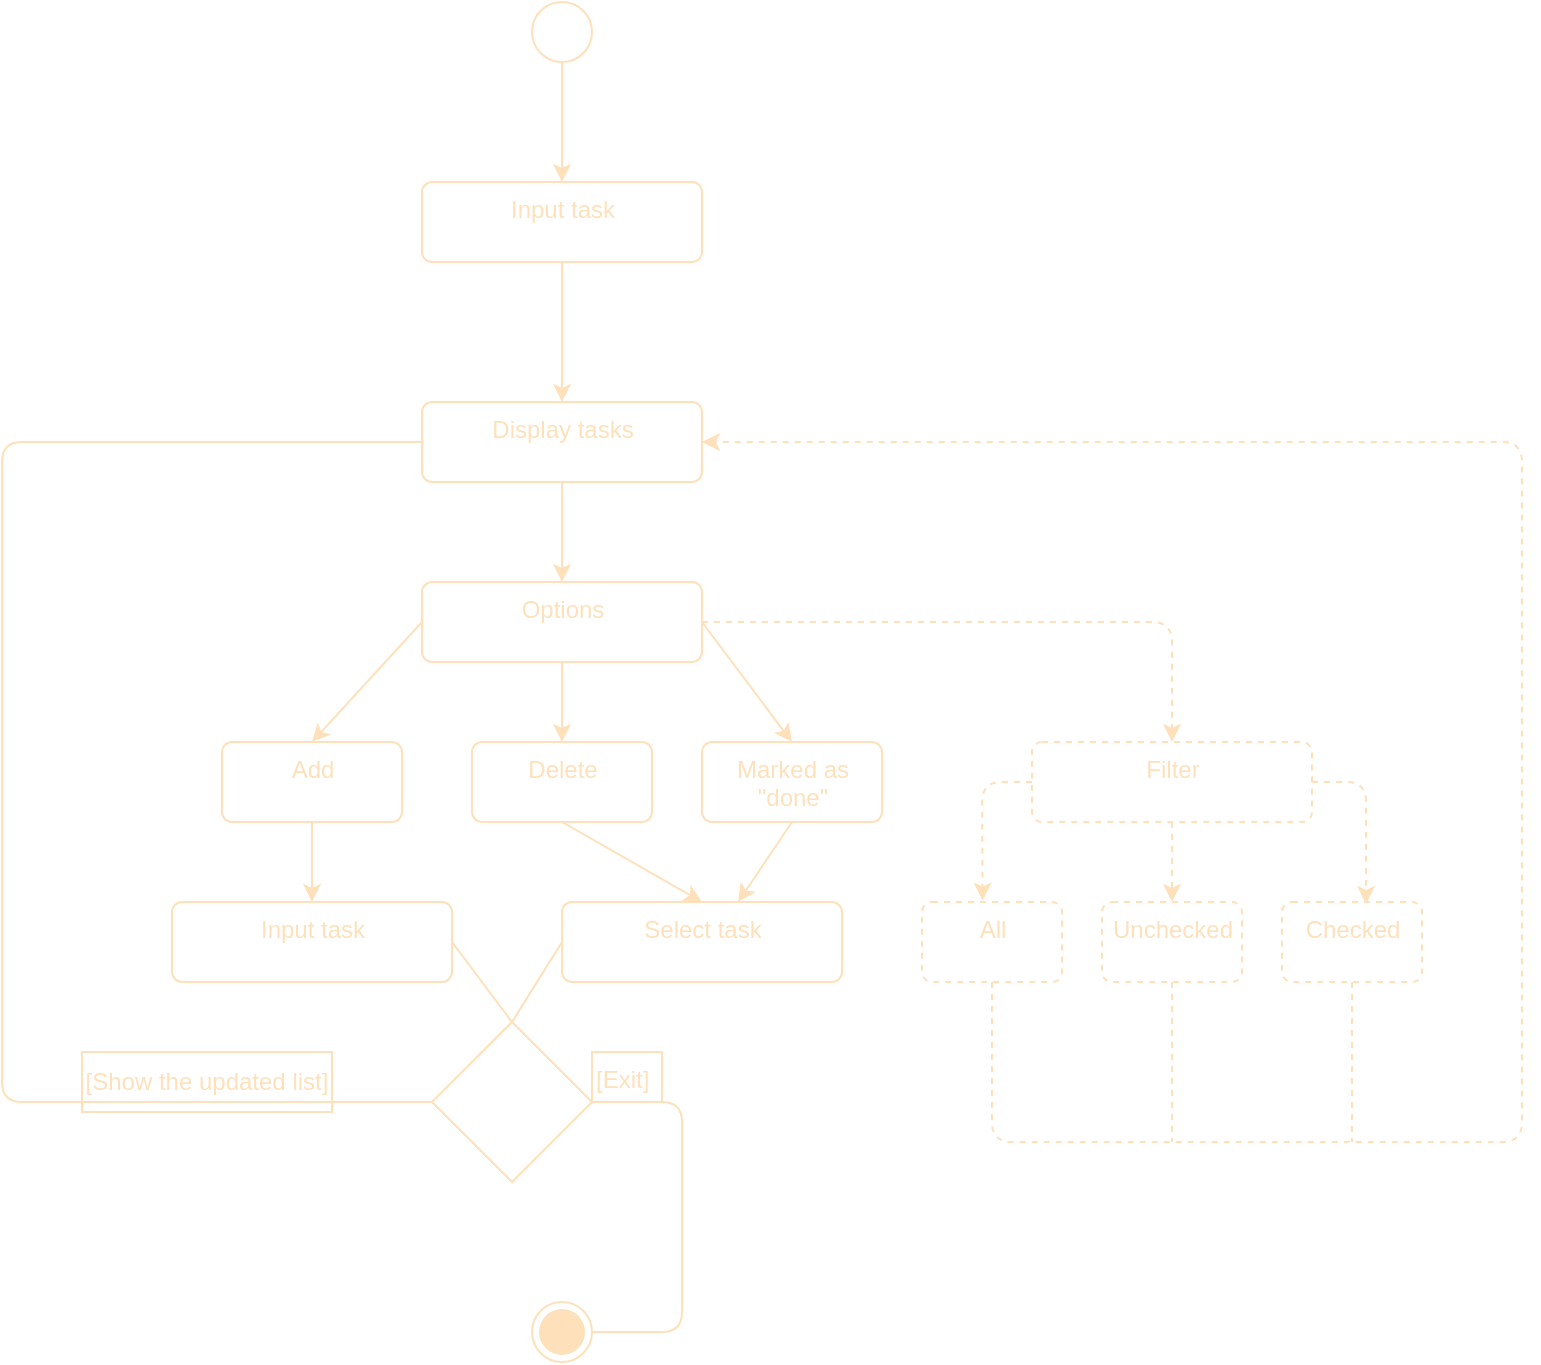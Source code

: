 <mxfile>
    <diagram id="iDRyBTbzoGWimPGF5ylQ" name="Page-1">
        <mxGraphModel dx="775" dy="681" grid="1" gridSize="10" guides="1" tooltips="1" connect="1" arrows="1" fold="1" page="1" pageScale="1" pageWidth="1654" pageHeight="1169" math="0" shadow="0">
            <root>
                <mxCell id="0"/>
                <mxCell id="1" parent="0"/>
                <mxCell id="63" style="edgeStyle=none;html=1;entryX=0.5;entryY=0;entryDx=0;entryDy=0;strokeColor=#FEE1BB;fontColor=#FEE1BB;" edge="1" parent="1" source="64" target="66">
                    <mxGeometry relative="1" as="geometry"/>
                </mxCell>
                <mxCell id="64" value="" style="ellipse;strokeColor=#FEE1BB;fontColor=#FEE1BB;" vertex="1" parent="1">
                    <mxGeometry x="345" y="30" width="30" height="30" as="geometry"/>
                </mxCell>
                <mxCell id="65" style="edgeStyle=none;html=1;entryX=0.5;entryY=0;entryDx=0;entryDy=0;strokeColor=#FEE1BB;fontColor=#FEE1BB;" edge="1" parent="1" source="66">
                    <mxGeometry relative="1" as="geometry">
                        <mxPoint x="360" y="230" as="targetPoint"/>
                    </mxGeometry>
                </mxCell>
                <mxCell id="66" value="Input task&lt;br&gt;" style="html=1;align=center;verticalAlign=top;rounded=1;absoluteArcSize=1;arcSize=10;dashed=0;strokeColor=#FEE1BB;fontColor=#FEE1BB;" vertex="1" parent="1">
                    <mxGeometry x="290" y="120" width="140" height="40" as="geometry"/>
                </mxCell>
                <mxCell id="67" style="edgeStyle=none;html=1;entryX=0.5;entryY=0;entryDx=0;entryDy=0;strokeColor=#FEE1BB;fontColor=#FEE1BB;" edge="1" parent="1" source="68" target="81">
                    <mxGeometry relative="1" as="geometry"/>
                </mxCell>
                <mxCell id="68" value="Add" style="html=1;align=center;verticalAlign=top;rounded=1;absoluteArcSize=1;arcSize=10;dashed=0;strokeColor=#FEE1BB;fontColor=#FEE1BB;" vertex="1" parent="1">
                    <mxGeometry x="190" y="400" width="90" height="40" as="geometry"/>
                </mxCell>
                <mxCell id="69" style="edgeStyle=none;html=1;exitX=0.5;exitY=1;exitDx=0;exitDy=0;entryX=0.5;entryY=0;entryDx=0;entryDy=0;strokeColor=#FEE1BB;fontColor=#FEE1BB;" edge="1" parent="1" source="70" target="83">
                    <mxGeometry relative="1" as="geometry"/>
                </mxCell>
                <mxCell id="70" value="Delete" style="html=1;align=center;verticalAlign=top;rounded=1;absoluteArcSize=1;arcSize=10;dashed=0;strokeColor=#FEE1BB;fontColor=#FEE1BB;" vertex="1" parent="1">
                    <mxGeometry x="315" y="400" width="90" height="40" as="geometry"/>
                </mxCell>
                <mxCell id="71" style="edgeStyle=none;html=1;exitX=0.5;exitY=1;exitDx=0;exitDy=0;entryX=0.629;entryY=0;entryDx=0;entryDy=0;entryPerimeter=0;strokeColor=#FEE1BB;fontColor=#FEE1BB;" edge="1" parent="1" source="72" target="83">
                    <mxGeometry relative="1" as="geometry"/>
                </mxCell>
                <mxCell id="72" value="Marked as &lt;br&gt;&quot;done&quot;" style="html=1;align=center;verticalAlign=top;rounded=1;absoluteArcSize=1;arcSize=10;dashed=0;strokeColor=#FEE1BB;fontColor=#FEE1BB;" vertex="1" parent="1">
                    <mxGeometry x="430" y="400" width="90" height="40" as="geometry"/>
                </mxCell>
                <mxCell id="73" style="edgeStyle=none;html=1;entryX=0.5;entryY=0;entryDx=0;entryDy=0;strokeColor=#FEE1BB;fontColor=#FEE1BB;" edge="1" parent="1" source="74" target="79">
                    <mxGeometry relative="1" as="geometry"/>
                </mxCell>
                <mxCell id="74" value="Display tasks" style="html=1;align=center;verticalAlign=top;rounded=1;absoluteArcSize=1;arcSize=10;dashed=0;strokeColor=#FEE1BB;fontColor=#FEE1BB;" vertex="1" parent="1">
                    <mxGeometry x="290" y="230" width="140" height="40" as="geometry"/>
                </mxCell>
                <mxCell id="75" style="edgeStyle=none;html=1;entryX=0.5;entryY=0;entryDx=0;entryDy=0;strokeColor=#FEE1BB;fontColor=#FEE1BB;" edge="1" parent="1" source="79" target="70">
                    <mxGeometry relative="1" as="geometry"/>
                </mxCell>
                <mxCell id="76" style="edgeStyle=none;html=1;exitX=0;exitY=0.5;exitDx=0;exitDy=0;entryX=0.5;entryY=0;entryDx=0;entryDy=0;strokeColor=#FEE1BB;fontColor=#FEE1BB;" edge="1" parent="1" source="79" target="68">
                    <mxGeometry relative="1" as="geometry"/>
                </mxCell>
                <mxCell id="77" style="edgeStyle=none;html=1;exitX=1;exitY=0.5;exitDx=0;exitDy=0;entryX=0.5;entryY=0;entryDx=0;entryDy=0;strokeColor=#FEE1BB;fontColor=#FEE1BB;" edge="1" parent="1" source="79" target="72">
                    <mxGeometry relative="1" as="geometry"/>
                </mxCell>
                <mxCell id="78" style="edgeStyle=none;html=1;entryX=0.5;entryY=0;entryDx=0;entryDy=0;dashed=1;strokeColor=#FEE1BB;fontColor=#FEE1BB;" edge="1" parent="1" source="79" target="88">
                    <mxGeometry relative="1" as="geometry">
                        <Array as="points">
                            <mxPoint x="665" y="340"/>
                        </Array>
                    </mxGeometry>
                </mxCell>
                <mxCell id="79" value="Options" style="html=1;align=center;verticalAlign=top;rounded=1;absoluteArcSize=1;arcSize=10;dashed=0;strokeColor=#FEE1BB;fontColor=#FEE1BB;" vertex="1" parent="1">
                    <mxGeometry x="290" y="320" width="140" height="40" as="geometry"/>
                </mxCell>
                <mxCell id="80" style="edgeStyle=none;html=1;entryX=0.5;entryY=0;entryDx=0;entryDy=0;endArrow=none;endFill=0;exitX=1;exitY=0.5;exitDx=0;exitDy=0;strokeColor=#FEE1BB;fontColor=#FEE1BB;" edge="1" parent="1" source="81" target="98">
                    <mxGeometry relative="1" as="geometry">
                        <mxPoint x="310" y="500" as="sourcePoint"/>
                    </mxGeometry>
                </mxCell>
                <mxCell id="81" value="Input task&lt;br&gt;" style="html=1;align=center;verticalAlign=top;rounded=1;absoluteArcSize=1;arcSize=10;dashed=0;strokeColor=#FEE1BB;fontColor=#FEE1BB;" vertex="1" parent="1">
                    <mxGeometry x="165" y="480" width="140" height="40" as="geometry"/>
                </mxCell>
                <mxCell id="82" style="edgeStyle=none;html=1;endArrow=none;endFill=0;exitX=0;exitY=0.5;exitDx=0;exitDy=0;entryX=0.5;entryY=0;entryDx=0;entryDy=0;strokeColor=#FEE1BB;fontColor=#FEE1BB;" edge="1" parent="1" source="83" target="98">
                    <mxGeometry relative="1" as="geometry">
                        <mxPoint x="330.0" y="540" as="targetPoint"/>
                    </mxGeometry>
                </mxCell>
                <mxCell id="83" value="Select task" style="html=1;align=center;verticalAlign=top;rounded=1;absoluteArcSize=1;arcSize=10;dashed=0;strokeColor=#FEE1BB;fontColor=#FEE1BB;" vertex="1" parent="1">
                    <mxGeometry x="360" y="480" width="140" height="40" as="geometry"/>
                </mxCell>
                <mxCell id="84" value="" style="ellipse;html=1;shape=endState;fillColor=strokeColor;strokeColor=#FEE1BB;fontColor=#FEE1BB;" vertex="1" parent="1">
                    <mxGeometry x="345" y="680" width="30" height="30" as="geometry"/>
                </mxCell>
                <mxCell id="85" style="edgeStyle=none;html=1;entryX=0.433;entryY=-0.017;entryDx=0;entryDy=0;dashed=1;entryPerimeter=0;strokeColor=#FEE1BB;fontColor=#FEE1BB;" edge="1" parent="1" source="88" target="90">
                    <mxGeometry relative="1" as="geometry">
                        <Array as="points">
                            <mxPoint x="570" y="420"/>
                        </Array>
                    </mxGeometry>
                </mxCell>
                <mxCell id="86" style="edgeStyle=none;html=1;entryX=0.5;entryY=0;entryDx=0;entryDy=0;dashed=1;strokeColor=#FEE1BB;fontColor=#FEE1BB;" edge="1" parent="1" source="88" target="92">
                    <mxGeometry relative="1" as="geometry"/>
                </mxCell>
                <mxCell id="87" style="edgeStyle=none;html=1;entryX=0.6;entryY=0.025;entryDx=0;entryDy=0;entryPerimeter=0;dashed=1;strokeColor=#FEE1BB;fontColor=#FEE1BB;" edge="1" parent="1" source="88" target="94">
                    <mxGeometry relative="1" as="geometry">
                        <Array as="points">
                            <mxPoint x="762" y="420"/>
                        </Array>
                    </mxGeometry>
                </mxCell>
                <mxCell id="88" value="Filter" style="html=1;align=center;verticalAlign=top;rounded=1;absoluteArcSize=1;arcSize=10;dashed=1;strokeColor=#FEE1BB;fontColor=#FEE1BB;" vertex="1" parent="1">
                    <mxGeometry x="595" y="400" width="140" height="40" as="geometry"/>
                </mxCell>
                <mxCell id="89" style="edgeStyle=none;html=1;exitX=0.5;exitY=1;exitDx=0;exitDy=0;dashed=1;entryX=1;entryY=0.5;entryDx=0;entryDy=0;strokeColor=#FEE1BB;fontColor=#FEE1BB;" edge="1" parent="1" source="90" target="74">
                    <mxGeometry relative="1" as="geometry">
                        <mxPoint x="580" y="590.0" as="targetPoint"/>
                        <Array as="points">
                            <mxPoint x="575" y="600"/>
                            <mxPoint x="840" y="600"/>
                            <mxPoint x="840" y="250"/>
                        </Array>
                    </mxGeometry>
                </mxCell>
                <mxCell id="90" value="All" style="html=1;align=center;verticalAlign=top;rounded=1;absoluteArcSize=1;arcSize=10;dashed=1;strokeColor=#FEE1BB;fontColor=#FEE1BB;" vertex="1" parent="1">
                    <mxGeometry x="540" y="480" width="70" height="40" as="geometry"/>
                </mxCell>
                <mxCell id="91" style="edgeStyle=none;html=1;dashed=1;endArrow=none;endFill=0;strokeColor=#FEE1BB;fontColor=#FEE1BB;" edge="1" parent="1" source="92">
                    <mxGeometry relative="1" as="geometry">
                        <mxPoint x="665" y="600" as="targetPoint"/>
                    </mxGeometry>
                </mxCell>
                <mxCell id="92" value="Unchecked" style="html=1;align=center;verticalAlign=top;rounded=1;absoluteArcSize=1;arcSize=10;dashed=1;strokeColor=#FEE1BB;fontColor=#FEE1BB;" vertex="1" parent="1">
                    <mxGeometry x="630" y="480" width="70" height="40" as="geometry"/>
                </mxCell>
                <mxCell id="93" style="edgeStyle=none;html=1;dashed=1;endArrow=none;endFill=0;strokeColor=#FEE1BB;fontColor=#FEE1BB;" edge="1" parent="1" source="94">
                    <mxGeometry relative="1" as="geometry">
                        <mxPoint x="755" y="600" as="targetPoint"/>
                    </mxGeometry>
                </mxCell>
                <mxCell id="94" value="Checked" style="html=1;align=center;verticalAlign=top;rounded=1;absoluteArcSize=1;arcSize=10;dashed=1;strokeColor=#FEE1BB;fontColor=#FEE1BB;" vertex="1" parent="1">
                    <mxGeometry x="720" y="480" width="70" height="40" as="geometry"/>
                </mxCell>
                <mxCell id="95" value="[Show the updated list]" style="text;html=1;strokeColor=#FEE1BB;fillColor=none;align=center;verticalAlign=middle;whiteSpace=wrap;rounded=0;fontColor=#FEE1BB;" vertex="1" parent="1">
                    <mxGeometry x="120" y="555" width="125" height="30" as="geometry"/>
                </mxCell>
                <mxCell id="96" style="edgeStyle=none;html=1;exitX=0;exitY=0.5;exitDx=0;exitDy=0;entryX=0;entryY=0.5;entryDx=0;entryDy=0;endArrow=none;endFill=0;strokeColor=#FEE1BB;fontColor=#FEE1BB;" edge="1" parent="1" source="98" target="74">
                    <mxGeometry relative="1" as="geometry">
                        <Array as="points">
                            <mxPoint x="80" y="580"/>
                            <mxPoint x="80" y="250"/>
                        </Array>
                    </mxGeometry>
                </mxCell>
                <mxCell id="97" style="edgeStyle=none;html=1;endArrow=none;endFill=0;exitX=1;exitY=0.5;exitDx=0;exitDy=0;strokeColor=#FEE1BB;fontColor=#FEE1BB;" edge="1" parent="1" source="98" target="84">
                    <mxGeometry relative="1" as="geometry">
                        <Array as="points">
                            <mxPoint x="420" y="580"/>
                            <mxPoint x="420" y="695"/>
                        </Array>
                    </mxGeometry>
                </mxCell>
                <mxCell id="98" value="" style="rhombus;strokeColor=#FEE1BB;fontColor=#FEE1BB;" vertex="1" parent="1">
                    <mxGeometry x="295" y="540" width="80" height="80" as="geometry"/>
                </mxCell>
                <mxCell id="99" value="&lt;span style=&quot;font-family: Helvetica; font-size: 12px; font-style: normal; font-variant-ligatures: normal; font-variant-caps: normal; font-weight: 400; letter-spacing: normal; orphans: 2; text-align: center; text-indent: 0px; text-transform: none; widows: 2; word-spacing: 0px; -webkit-text-stroke-width: 0px; text-decoration-thickness: initial; text-decoration-style: initial; text-decoration-color: initial; float: none; display: inline !important;&quot;&gt;[Exit]&lt;/span&gt;" style="text;whiteSpace=wrap;html=1;strokeColor=#FEE1BB;fontColor=#FEE1BB;" vertex="1" parent="1">
                    <mxGeometry x="375" y="555" width="35" height="25" as="geometry"/>
                </mxCell>
            </root>
        </mxGraphModel>
    </diagram>
</mxfile>